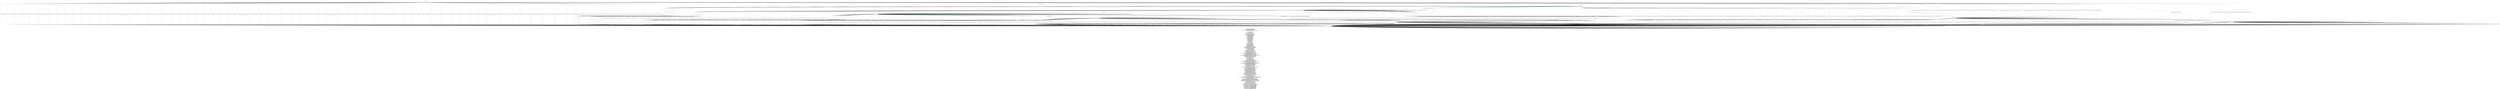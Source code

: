 digraph g {

    labelloc = "b"
    label = "Server/Client: Dropbear 2025.87
    Protocol Stage: TRANSPORT
KEX Algorithm: sntrup761x25519-sha512@openssh.com
Strict KEX enabled: true

 Messages used during testing: 
MSG_DEBUG
MSG_KEX_DH_GEX_GROUP
MSG_KEX_DH_GEX_INIT
MSG_KEX_DH_GEX_OLD_REQUEST
MSG_KEX_DH_GEX_REPLY
MSG_KEX_DH_GEX_REQUEST
MSG_KEXDH_INIT
MSG_KEXDH_REPLY
MSG_DISCONNECT
MSG_KEX_ECDH_INIT
MSG_KEX_ECDH_REPLY
MSG_EXT_INFO
MSG_KEX_HBR_INIT
MSG_KEX_HBR_REPLY
MSG_IGNORE
MSG_KEXINIT
MSG_NEWCOMPRESS
MSG_NEWKEYS
MSG_PING_OPENSSH
MSG_PONG_OPENSSH
MSG_KEX_RSA_DONE
MSG_KEX_RSA_PUBKEY
MSG_KEX_RSA_SECRET
MSG_SERVICE_ACCEPT
MSG_SERVICE_REQUEST_USERAUTH
MSG_SERVICE_REQUEST_CONNECTION
MSG_UNIMPLEMENTED
MSG_VERSION_EXCHANGE
MSG_USERAUTH_BANNER
MSG_USERAUTH_FAILURE
MSG_USERAUTH_INFO_REQUEST
MSG_USERAUTH_INFO_RESPONSE
MSG_USERAUTH_PASSWD_CHANGEREQ
MSG_USERAUTH_PK_OK
MSG_USERAUTH_REQUEST_HOSTBASED
MSG_USERAUTH_REQUEST_KEYBOARD_INTERACTIVE
MSG_USERAUTH_REQUEST_NONE
MSG_USERAUTH_REQUEST_PASSWORD
MSG_USERAUTH_REQUEST_PUBLICKEY_HOSTBOUND_OPENSSH
MSG_USERAUTH_REQUEST_PUBLICKEY
MSG_USERAUTH_REQUEST_UNKNOWN
MSG_USERAUTH_SUCCESS
MSG_CHANNEL_CLOSE
MSG_CHANNEL_DATA
MSG_CHANNEL_EOF
MSG_CHANNEL_EXTENDED_DATA
MSG_CHANNEL_FAILURE
MSG_CHANNEL_OPEN_CONFIRMATION
MSG_CHANNEL_OPEN_DIRECT_STREAMLOCAL_OPENSSH
MSG_CHANNEL_OPEN_DIRECT_TCPIP
MSG_CHANNEL_OPEN_FAILURE
MSG_CHANNEL_OPEN_FORWARDED_STREAMLOCAL_OPENSSH
MSG_CHANNEL_OPEN_FORWARDED_TCPIP
MSG_CHANNEL_OPEN_SESSION
MSG_CHANNEL_OPEN_TUN_OPENSSH
MSG_CHANNEL_OPEN_UNKNOWN
MSG_CHANNEL_OPEN_X11
MSG_CHANNEL_REQUEST_AUTH_AGENT_OPENSSH
MSG_CHANNEL_REQUEST_BREAK
MSG_CHANNEL_REQUEST_ENV
MSG_CHANNEL_REQUEST_EOW_OPENSSH
MSG_CHANNEL_REQUEST_EXEC
MSG_CHANNEL_REQUEST_EXIT_SIGNAL
MSG_CHANNEL_REQUEST_EXIT_STATUS
MSG_CHANNEL_REQUEST_PTY_REQ
MSG_CHANNEL_REQUEST_SHELL
MSG_CHANNEL_REQUEST_SIGNAL
MSG_CHANNEL_REQUEST_SUBSYSTEM
MSG_CHANNEL_REQUEST_UNKNOWN
MSG_CHANNEL_REQUEST_WINDOW_CHANGE
MSG_CHANNEL_REQUEST_X11_REQ
MSG_CHANNEL_REQUEST_XON_XOFF
MSG_CHANNEL_SUCCESS
MSG_CHANNEL_WINDOW_ADJUST
MSG_GLOBAL_REQUEST_CANCEL_STREAMLOCAL_FORWARD_OPENSSH
MSG_GLOBAL_REQUEST_CANCEL_TCPIP_FORWARD
MSG_REQUEST_FAILURE
MSG_GLOBAL_REQUEST_HOSTKEYS_OPENSSH
MSG_GLOBAL_REQUEST_HOSTKEYS_PROVE_OPENSSH
MSG_GLOBAL_REQUEST_NO_MORE_SESSIONS_OPENSSH
MSG_GLOBAL_REQUEST_STREAMLOCAL_FORWARD_OPENSSH
MSG_REQUEST_SUCCESS
MSG_GLOBAL_REQUEST_TCPIP_FORWARD
MSG_GLOBAL_REQUEST_UNKNOWN
MSG_UNKNOWN_ID_RESERVED_0
MSG_UNKNOWN_ID_TRANSPORT_GENERIC
MSG_UNKNOWN_ID_ALGORITHM_NEGOTIATION
MSG_UNKNOWN_ID_KEY_EXCHANGE_SPECIFIC
MSG_UNKNOWN_ID_USERAUTH_GENERIC
MSG_UNKNOWN_ID_USERAUTH_SPECIFIC
MSG_UNKNOWN_ID_CONNECTION_GENERIC
MSG_UNKNOWN_ID_CHANNEL_RELATED
MSG_UNKNOWN_ID_RESERVED_CLIENT
MSG_UNKNOWN_ID_RESERVED_PRIVATE
"
    fontsize = 30
    edge[decorate="true"]

	s0 [shape="circle" width="2.3" label="Protocol Version Exchanged
(s0

SocketState: [UP]" fixedsize="true" height="2.3"];
	s1 [shape="circle" width="2.3" label="KEX: Algorithms Negotiated
(s1

SocketState: [UP]" fixedsize="true" height="2.3"];
	s2 [shape="circle" width="2.3" label="Unknown State (s2)

SocketState: [UP]" fixedsize="true" height="2.3"];
	s3 [shape="circle" width="2.3" label="KEX: Keys Derived
(s3

SocketState: [UP]" fixedsize="true" height="2.3"];
	s4 [shape="circle" width="2.3" label="Protocol Completed
(s4

SocketState: [UP]" fixedsize="true" height="2.3"];
	s5 [shape="circle" width="2.3" label="Unknown State (s5)

SocketState: [UP]" fixedsize="true" height="2.3"];
	s6 [shape="circle" color="RED" width="2.3" label="TCP Closed
(s6

SocketState: [CLOSED, UP]" fixedsize="true" height="2.3"];
	s7 [shape="circle" width="2.3" label="Unknown State (s7)

SocketState: [UP]" fixedsize="true" height="2.3"];
	s8 [shape="circle" width="2.3" label="Unknown State (s8)

SocketState: [UP]" fixedsize="true" height="2.3"];
	s0 -> s2 [label="MSG_DEBUG / KeyExchangeInitMessage"];
	s0 -> s2 [label="MSG_KEX_DH_GEX_GROUP / KeyExchangeInitMessage,UnimplementedMessage"];
	s0 -> s2 [label="MSG_KEX_DH_GEX_INIT / KeyExchangeInitMessage,UnimplementedMessage"];
	s0 -> s2 [label="MSG_KEX_DH_GEX_OLD_REQUEST / KeyExchangeInitMessage,UnimplementedMessage"];
	s0 -> s8 [label="MSG_KEX_DH_GEX_REPLY / KeyExchangeInitMessage,UnimplementedMessage"];
	s0 -> s2 [label="MSG_KEX_DH_GEX_REQUEST / KeyExchangeInitMessage,UnimplementedMessage"];
	s0 -> s2 [label="MSG_KEXDH_INIT / KeyExchangeInitMessage,UnimplementedMessage"];
	s0 -> s8 [label="MSG_KEXDH_REPLY / KeyExchangeInitMessage,UnimplementedMessage"];
	s0 -> s6 [label="MSG_DISCONNECT / KeyExchangeInitMessage"];
	s0 -> s2 [label="MSG_KEX_ECDH_INIT / KeyExchangeInitMessage,UnimplementedMessage"];
	s0 -> s8 [label="MSG_KEX_ECDH_REPLY / KeyExchangeInitMessage,UnimplementedMessage"];
	s0 -> s2 [label="MSG_EXT_INFO / KeyExchangeInitMessage,UnimplementedMessage"];
	s0 -> s2 [label="MSG_KEX_HBR_INIT / KeyExchangeInitMessage,UnimplementedMessage"];
	s0 -> s8 [label="MSG_KEX_HBR_REPLY / KeyExchangeInitMessage,UnimplementedMessage"];
	s0 -> s2 [label="MSG_IGNORE / KeyExchangeInitMessage"];
	s0 -> s1 [color="GREEN" style="bold" label="MSG_KEXINIT / KeyExchangeInitMessage"];
	s0 -> s2 [label="MSG_NEWCOMPRESS / KeyExchangeInitMessage,UnimplementedMessage"];
	s0 -> s2 [label="MSG_NEWKEYS / KeyExchangeInitMessage,UnimplementedMessage"];
	s0 -> s6 [label="MSG_PING_OPENSSH / KeyExchangeInitMessage"];
	s0 -> s6 [label="MSG_PONG_OPENSSH / KeyExchangeInitMessage"];
	s0 -> s8 [label="MSG_KEX_RSA_DONE / KeyExchangeInitMessage,UnimplementedMessage"];
	s0 -> s2 [label="MSG_KEX_RSA_PUBKEY / KeyExchangeInitMessage,UnimplementedMessage"];
	s0 -> s2 [label="MSG_KEX_RSA_SECRET / KeyExchangeInitMessage,UnimplementedMessage"];
	s0 -> s6 [label="MSG_SERVICE_ACCEPT / KeyExchangeInitMessage"];
	s0 -> s6 [label="MSG_SERVICE_REQUEST_USERAUTH / KeyExchangeInitMessage"];
	s0 -> s6 [label="MSG_SERVICE_REQUEST_CONNECTION / KeyExchangeInitMessage"];
	s0 -> s2 [label="MSG_UNIMPLEMENTED / KeyExchangeInitMessage"];
	s0 -> s6 [label="MSG_VERSION_EXCHANGE / KeyExchangeInitMessage"];
	s0 -> s6 [label="MSG_USERAUTH_BANNER / KeyExchangeInitMessage"];
	s0 -> s6 [label="MSG_USERAUTH_FAILURE / KeyExchangeInitMessage"];
	s0 -> s6 [label="MSG_USERAUTH_INFO_REQUEST / KeyExchangeInitMessage"];
	s0 -> s6 [label="MSG_USERAUTH_INFO_RESPONSE / KeyExchangeInitMessage"];
	s0 -> s6 [label="MSG_USERAUTH_PASSWD_CHANGEREQ / KeyExchangeInitMessage"];
	s0 -> s6 [label="MSG_USERAUTH_PK_OK / KeyExchangeInitMessage"];
	s0 -> s6 [label="MSG_USERAUTH_REQUEST_HOSTBASED / KeyExchangeInitMessage"];
	s0 -> s6 [label="MSG_USERAUTH_REQUEST_KEYBOARD_INTERACTIVE / KeyExchangeInitMessage"];
	s0 -> s6 [label="MSG_USERAUTH_REQUEST_NONE / KeyExchangeInitMessage"];
	s0 -> s6 [label="MSG_USERAUTH_REQUEST_PASSWORD / KeyExchangeInitMessage"];
	s0 -> s6 [label="MSG_USERAUTH_REQUEST_PUBLICKEY_HOSTBOUND_OPENSSH / KeyExchangeInitMessage"];
	s0 -> s6 [label="MSG_USERAUTH_REQUEST_PUBLICKEY / KeyExchangeInitMessage"];
	s0 -> s6 [label="MSG_USERAUTH_REQUEST_UNKNOWN / KeyExchangeInitMessage"];
	s0 -> s6 [label="MSG_USERAUTH_SUCCESS / KeyExchangeInitMessage"];
	s0 -> s6 [label="MSG_CHANNEL_CLOSE / KeyExchangeInitMessage"];
	s0 -> s6 [label="MSG_CHANNEL_DATA / KeyExchangeInitMessage"];
	s0 -> s6 [label="MSG_CHANNEL_EOF / KeyExchangeInitMessage"];
	s0 -> s6 [label="MSG_CHANNEL_EXTENDED_DATA / KeyExchangeInitMessage"];
	s0 -> s6 [label="MSG_CHANNEL_FAILURE / KeyExchangeInitMessage"];
	s0 -> s6 [label="MSG_CHANNEL_OPEN_CONFIRMATION / KeyExchangeInitMessage"];
	s0 -> s6 [label="MSG_CHANNEL_OPEN_DIRECT_STREAMLOCAL_OPENSSH / KeyExchangeInitMessage"];
	s0 -> s6 [label="MSG_CHANNEL_OPEN_DIRECT_TCPIP / KeyExchangeInitMessage"];
	s0 -> s6 [label="MSG_CHANNEL_OPEN_FAILURE / KeyExchangeInitMessage"];
	s0 -> s6 [label="MSG_CHANNEL_OPEN_FORWARDED_STREAMLOCAL_OPENSSH / KeyExchangeInitMessage"];
	s0 -> s6 [label="MSG_CHANNEL_OPEN_FORWARDED_TCPIP / KeyExchangeInitMessage"];
	s0 -> s6 [label="MSG_CHANNEL_OPEN_SESSION / KeyExchangeInitMessage"];
	s0 -> s6 [label="MSG_CHANNEL_OPEN_TUN_OPENSSH / KeyExchangeInitMessage"];
	s0 -> s6 [label="MSG_CHANNEL_OPEN_UNKNOWN / KeyExchangeInitMessage"];
	s0 -> s6 [label="MSG_CHANNEL_OPEN_X11 / KeyExchangeInitMessage"];
	s0 -> s6 [label="MSG_CHANNEL_REQUEST_AUTH_AGENT_OPENSSH / KeyExchangeInitMessage"];
	s0 -> s6 [label="MSG_CHANNEL_REQUEST_BREAK / KeyExchangeInitMessage"];
	s0 -> s6 [label="MSG_CHANNEL_REQUEST_ENV / KeyExchangeInitMessage"];
	s0 -> s6 [label="MSG_CHANNEL_REQUEST_EOW_OPENSSH / KeyExchangeInitMessage"];
	s0 -> s6 [label="MSG_CHANNEL_REQUEST_EXEC / KeyExchangeInitMessage"];
	s0 -> s6 [label="MSG_CHANNEL_REQUEST_EXIT_SIGNAL / KeyExchangeInitMessage"];
	s0 -> s6 [label="MSG_CHANNEL_REQUEST_EXIT_STATUS / KeyExchangeInitMessage"];
	s0 -> s6 [label="MSG_CHANNEL_REQUEST_PTY_REQ / KeyExchangeInitMessage"];
	s0 -> s6 [label="MSG_CHANNEL_REQUEST_SHELL / KeyExchangeInitMessage"];
	s0 -> s6 [label="MSG_CHANNEL_REQUEST_SIGNAL / KeyExchangeInitMessage"];
	s0 -> s6 [label="MSG_CHANNEL_REQUEST_SUBSYSTEM / KeyExchangeInitMessage"];
	s0 -> s6 [label="MSG_CHANNEL_REQUEST_UNKNOWN / KeyExchangeInitMessage"];
	s0 -> s6 [label="MSG_CHANNEL_REQUEST_WINDOW_CHANGE / KeyExchangeInitMessage"];
	s0 -> s6 [label="MSG_CHANNEL_REQUEST_X11_REQ / KeyExchangeInitMessage"];
	s0 -> s6 [label="MSG_CHANNEL_REQUEST_XON_XOFF / KeyExchangeInitMessage"];
	s0 -> s6 [label="MSG_CHANNEL_SUCCESS / KeyExchangeInitMessage"];
	s0 -> s6 [label="MSG_CHANNEL_WINDOW_ADJUST / KeyExchangeInitMessage"];
	s0 -> s6 [label="MSG_GLOBAL_REQUEST_CANCEL_STREAMLOCAL_FORWARD_OPENSSH / KeyExchangeInitMessage"];
	s0 -> s6 [label="MSG_GLOBAL_REQUEST_CANCEL_TCPIP_FORWARD / KeyExchangeInitMessage"];
	s0 -> s6 [label="MSG_REQUEST_FAILURE / KeyExchangeInitMessage"];
	s0 -> s6 [label="MSG_GLOBAL_REQUEST_HOSTKEYS_OPENSSH / KeyExchangeInitMessage"];
	s0 -> s6 [label="MSG_GLOBAL_REQUEST_HOSTKEYS_PROVE_OPENSSH / KeyExchangeInitMessage"];
	s0 -> s6 [label="MSG_GLOBAL_REQUEST_NO_MORE_SESSIONS_OPENSSH / KeyExchangeInitMessage"];
	s0 -> s6 [label="MSG_GLOBAL_REQUEST_STREAMLOCAL_FORWARD_OPENSSH / KeyExchangeInitMessage"];
	s0 -> s6 [label="MSG_REQUEST_SUCCESS / KeyExchangeInitMessage"];
	s0 -> s6 [label="MSG_GLOBAL_REQUEST_TCPIP_FORWARD / KeyExchangeInitMessage"];
	s0 -> s6 [label="MSG_GLOBAL_REQUEST_UNKNOWN / KeyExchangeInitMessage"];
	s0 -> s6 [label="MSG_UNKNOWN_ID_RESERVED_0 / KeyExchangeInitMessage"];
	s0 -> s2 [label="MSG_UNKNOWN_ID_TRANSPORT_GENERIC / KeyExchangeInitMessage,UnimplementedMessage"];
	s0 -> s2 [label="MSG_UNKNOWN_ID_ALGORITHM_NEGOTIATION / KeyExchangeInitMessage,UnimplementedMessage"];
	s0 -> s2 [label="MSG_UNKNOWN_ID_KEY_EXCHANGE_SPECIFIC / KeyExchangeInitMessage,UnimplementedMessage"];
	s0 -> s6 [label="MSG_UNKNOWN_ID_USERAUTH_GENERIC / KeyExchangeInitMessage"];
	s0 -> s6 [label="MSG_UNKNOWN_ID_USERAUTH_SPECIFIC / KeyExchangeInitMessage"];
	s0 -> s6 [label="MSG_UNKNOWN_ID_CONNECTION_GENERIC / KeyExchangeInitMessage"];
	s0 -> s6 [label="MSG_UNKNOWN_ID_CHANNEL_RELATED / KeyExchangeInitMessage"];
	s0 -> s6 [label="MSG_UNKNOWN_ID_RESERVED_CLIENT / KeyExchangeInitMessage"];
	s0 -> s6 [label="MSG_UNKNOWN_ID_RESERVED_PRIVATE / KeyExchangeInitMessage"];
	s1 -> s6 [label="MSG_DEBUG / [No output]"];
	s1 -> s6 [label="MSG_KEX_DH_GEX_GROUP / [No output]"];
	s1 -> s6 [label="MSG_KEX_DH_GEX_INIT / [No output]"];
	s1 -> s6 [label="MSG_KEX_DH_GEX_OLD_REQUEST / [No output]"];
	s1 -> s6 [label="MSG_KEX_DH_GEX_REPLY / [No output]"];
	s1 -> s6 [label="MSG_KEX_DH_GEX_REQUEST / [No output]"];
	s1 -> s6 [label="MSG_KEXDH_INIT / [No output]"];
	s1 -> s6 [label="MSG_KEXDH_REPLY / [No output]"];
	s1 -> s6 [label="MSG_DISCONNECT / [No output]"];
	s1 -> s6 [label="MSG_KEX_ECDH_INIT / [No output]"];
	s1 -> s6 [label="MSG_KEX_ECDH_REPLY / [No output]"];
	s1 -> s6 [label="MSG_EXT_INFO / [No output]"];
	s1 -> s3 [color="GREEN" style="bold" label="MSG_KEX_HBR_INIT / HybridKeyExchangeReplyMessage,NewKeysMessage"];
	s1 -> s6 [label="MSG_KEX_HBR_REPLY / [No output]"];
	s1 -> s6 [label="MSG_IGNORE / [No output]"];
	s1 -> s6 [label="MSG_KEXINIT / [No output]"];
	s1 -> s6 [label="MSG_NEWCOMPRESS / [No output]"];
	s1 -> s6 [label="MSG_NEWKEYS / [No output]"];
	s1 -> s6 [label="MSG_PING_OPENSSH / [No output]"];
	s1 -> s6 [label="MSG_PONG_OPENSSH / [No output]"];
	s1 -> s6 [label="MSG_KEX_RSA_DONE / [No output]"];
	s1 -> s6 [label="MSG_KEX_RSA_PUBKEY / [No output]"];
	s1 -> s6 [label="MSG_KEX_RSA_SECRET / [No output]"];
	s1 -> s6 [label="MSG_SERVICE_ACCEPT / [No output]"];
	s1 -> s6 [label="MSG_SERVICE_REQUEST_USERAUTH / [No output]"];
	s1 -> s6 [label="MSG_SERVICE_REQUEST_CONNECTION / [No output]"];
	s1 -> s6 [label="MSG_UNIMPLEMENTED / [No output]"];
	s1 -> s6 [label="MSG_VERSION_EXCHANGE / [No output]"];
	s1 -> s6 [label="MSG_USERAUTH_BANNER / [No output]"];
	s1 -> s6 [label="MSG_USERAUTH_FAILURE / [No output]"];
	s1 -> s6 [label="MSG_USERAUTH_INFO_REQUEST / [No output]"];
	s1 -> s6 [label="MSG_USERAUTH_INFO_RESPONSE / [No output]"];
	s1 -> s6 [label="MSG_USERAUTH_PASSWD_CHANGEREQ / [No output]"];
	s1 -> s6 [label="MSG_USERAUTH_PK_OK / [No output]"];
	s1 -> s6 [label="MSG_USERAUTH_REQUEST_HOSTBASED / [No output]"];
	s1 -> s6 [label="MSG_USERAUTH_REQUEST_KEYBOARD_INTERACTIVE / [No output]"];
	s1 -> s6 [label="MSG_USERAUTH_REQUEST_NONE / [No output]"];
	s1 -> s6 [label="MSG_USERAUTH_REQUEST_PASSWORD / [No output]"];
	s1 -> s6 [label="MSG_USERAUTH_REQUEST_PUBLICKEY_HOSTBOUND_OPENSSH / [No output]"];
	s1 -> s6 [label="MSG_USERAUTH_REQUEST_PUBLICKEY / [No output]"];
	s1 -> s6 [label="MSG_USERAUTH_REQUEST_UNKNOWN / [No output]"];
	s1 -> s6 [label="MSG_USERAUTH_SUCCESS / [No output]"];
	s1 -> s6 [label="MSG_CHANNEL_CLOSE / [No output]"];
	s1 -> s6 [label="MSG_CHANNEL_DATA / [No output]"];
	s1 -> s6 [label="MSG_CHANNEL_EOF / [No output]"];
	s1 -> s6 [label="MSG_CHANNEL_EXTENDED_DATA / [No output]"];
	s1 -> s6 [label="MSG_CHANNEL_FAILURE / [No output]"];
	s1 -> s6 [label="MSG_CHANNEL_OPEN_CONFIRMATION / [No output]"];
	s1 -> s6 [label="MSG_CHANNEL_OPEN_DIRECT_STREAMLOCAL_OPENSSH / [No output]"];
	s1 -> s6 [label="MSG_CHANNEL_OPEN_DIRECT_TCPIP / [No output]"];
	s1 -> s6 [label="MSG_CHANNEL_OPEN_FAILURE / [No output]"];
	s1 -> s6 [label="MSG_CHANNEL_OPEN_FORWARDED_STREAMLOCAL_OPENSSH / [No output]"];
	s1 -> s6 [label="MSG_CHANNEL_OPEN_FORWARDED_TCPIP / [No output]"];
	s1 -> s6 [label="MSG_CHANNEL_OPEN_SESSION / [No output]"];
	s1 -> s6 [label="MSG_CHANNEL_OPEN_TUN_OPENSSH / [No output]"];
	s1 -> s6 [label="MSG_CHANNEL_OPEN_UNKNOWN / [No output]"];
	s1 -> s6 [label="MSG_CHANNEL_OPEN_X11 / [No output]"];
	s1 -> s6 [label="MSG_CHANNEL_REQUEST_AUTH_AGENT_OPENSSH / [No output]"];
	s1 -> s6 [label="MSG_CHANNEL_REQUEST_BREAK / [No output]"];
	s1 -> s6 [label="MSG_CHANNEL_REQUEST_ENV / [No output]"];
	s1 -> s6 [label="MSG_CHANNEL_REQUEST_EOW_OPENSSH / [No output]"];
	s1 -> s6 [label="MSG_CHANNEL_REQUEST_EXEC / [No output]"];
	s1 -> s6 [label="MSG_CHANNEL_REQUEST_EXIT_SIGNAL / [No output]"];
	s1 -> s6 [label="MSG_CHANNEL_REQUEST_EXIT_STATUS / [No output]"];
	s1 -> s6 [label="MSG_CHANNEL_REQUEST_PTY_REQ / [No output]"];
	s1 -> s6 [label="MSG_CHANNEL_REQUEST_SHELL / [No output]"];
	s1 -> s6 [label="MSG_CHANNEL_REQUEST_SIGNAL / [No output]"];
	s1 -> s6 [label="MSG_CHANNEL_REQUEST_SUBSYSTEM / [No output]"];
	s1 -> s6 [label="MSG_CHANNEL_REQUEST_UNKNOWN / [No output]"];
	s1 -> s6 [label="MSG_CHANNEL_REQUEST_WINDOW_CHANGE / [No output]"];
	s1 -> s6 [label="MSG_CHANNEL_REQUEST_X11_REQ / [No output]"];
	s1 -> s6 [label="MSG_CHANNEL_REQUEST_XON_XOFF / [No output]"];
	s1 -> s6 [label="MSG_CHANNEL_SUCCESS / [No output]"];
	s1 -> s6 [label="MSG_CHANNEL_WINDOW_ADJUST / [No output]"];
	s1 -> s6 [label="MSG_GLOBAL_REQUEST_CANCEL_STREAMLOCAL_FORWARD_OPENSSH / [No output]"];
	s1 -> s6 [label="MSG_GLOBAL_REQUEST_CANCEL_TCPIP_FORWARD / [No output]"];
	s1 -> s6 [label="MSG_REQUEST_FAILURE / [No output]"];
	s1 -> s6 [label="MSG_GLOBAL_REQUEST_HOSTKEYS_OPENSSH / [No output]"];
	s1 -> s6 [label="MSG_GLOBAL_REQUEST_HOSTKEYS_PROVE_OPENSSH / [No output]"];
	s1 -> s6 [label="MSG_GLOBAL_REQUEST_NO_MORE_SESSIONS_OPENSSH / [No output]"];
	s1 -> s6 [label="MSG_GLOBAL_REQUEST_STREAMLOCAL_FORWARD_OPENSSH / [No output]"];
	s1 -> s6 [label="MSG_REQUEST_SUCCESS / [No output]"];
	s1 -> s6 [label="MSG_GLOBAL_REQUEST_TCPIP_FORWARD / [No output]"];
	s1 -> s6 [label="MSG_GLOBAL_REQUEST_UNKNOWN / [No output]"];
	s1 -> s6 [label="MSG_UNKNOWN_ID_RESERVED_0 / [No output]"];
	s1 -> s6 [label="MSG_UNKNOWN_ID_TRANSPORT_GENERIC / [No output]"];
	s1 -> s6 [label="MSG_UNKNOWN_ID_ALGORITHM_NEGOTIATION / [No output]"];
	s1 -> s6 [label="MSG_UNKNOWN_ID_KEY_EXCHANGE_SPECIFIC / [No output]"];
	s1 -> s6 [label="MSG_UNKNOWN_ID_USERAUTH_GENERIC / [No output]"];
	s1 -> s6 [label="MSG_UNKNOWN_ID_USERAUTH_SPECIFIC / [No output]"];
	s1 -> s6 [label="MSG_UNKNOWN_ID_CONNECTION_GENERIC / [No output]"];
	s1 -> s6 [label="MSG_UNKNOWN_ID_CHANNEL_RELATED / [No output]"];
	s1 -> s6 [label="MSG_UNKNOWN_ID_RESERVED_CLIENT / [No output]"];
	s1 -> s6 [label="MSG_UNKNOWN_ID_RESERVED_PRIVATE / [No output]"];
	s2 -> s2 [label="MSG_DEBUG / [No output]"];
	s2 -> s2 [label="MSG_KEX_DH_GEX_GROUP / UnimplementedMessage"];
	s2 -> s2 [label="MSG_KEX_DH_GEX_INIT / UnimplementedMessage"];
	s2 -> s2 [label="MSG_KEX_DH_GEX_OLD_REQUEST / UnimplementedMessage"];
	s2 -> s8 [label="MSG_KEX_DH_GEX_REPLY / UnimplementedMessage"];
	s2 -> s2 [label="MSG_KEX_DH_GEX_REQUEST / UnimplementedMessage"];
	s2 -> s2 [label="MSG_KEXDH_INIT / UnimplementedMessage"];
	s2 -> s8 [label="MSG_KEXDH_REPLY / UnimplementedMessage"];
	s2 -> s6 [label="MSG_DISCONNECT / [No output]"];
	s2 -> s2 [label="MSG_KEX_ECDH_INIT / UnimplementedMessage"];
	s2 -> s8 [label="MSG_KEX_ECDH_REPLY / UnimplementedMessage"];
	s2 -> s2 [label="MSG_EXT_INFO / UnimplementedMessage"];
	s2 -> s2 [label="MSG_KEX_HBR_INIT / UnimplementedMessage"];
	s2 -> s8 [label="MSG_KEX_HBR_REPLY / UnimplementedMessage"];
	s2 -> s2 [label="MSG_IGNORE / [No output]"];
	s2 -> s6 [label="MSG_KEXINIT / [No output]"];
	s2 -> s2 [label="MSG_NEWCOMPRESS / UnimplementedMessage"];
	s2 -> s2 [label="MSG_NEWKEYS / UnimplementedMessage"];
	s2 -> s6 [label="MSG_PING_OPENSSH / [No output]"];
	s2 -> s6 [label="MSG_PONG_OPENSSH / [No output]"];
	s2 -> s8 [label="MSG_KEX_RSA_DONE / UnimplementedMessage"];
	s2 -> s2 [label="MSG_KEX_RSA_PUBKEY / UnimplementedMessage"];
	s2 -> s2 [label="MSG_KEX_RSA_SECRET / UnimplementedMessage"];
	s2 -> s6 [label="MSG_SERVICE_ACCEPT / [No output]"];
	s2 -> s6 [label="MSG_SERVICE_REQUEST_USERAUTH / [No output]"];
	s2 -> s6 [label="MSG_SERVICE_REQUEST_CONNECTION / [No output]"];
	s2 -> s2 [label="MSG_UNIMPLEMENTED / [No output]"];
	s2 -> s6 [label="MSG_VERSION_EXCHANGE / [No output]"];
	s2 -> s6 [label="MSG_USERAUTH_BANNER / [No output]"];
	s2 -> s6 [label="MSG_USERAUTH_FAILURE / [No output]"];
	s2 -> s6 [label="MSG_USERAUTH_INFO_REQUEST / [No output]"];
	s2 -> s6 [label="MSG_USERAUTH_INFO_RESPONSE / [No output]"];
	s2 -> s6 [label="MSG_USERAUTH_PASSWD_CHANGEREQ / [No output]"];
	s2 -> s6 [label="MSG_USERAUTH_PK_OK / [No output]"];
	s2 -> s6 [label="MSG_USERAUTH_REQUEST_HOSTBASED / [No output]"];
	s2 -> s6 [label="MSG_USERAUTH_REQUEST_KEYBOARD_INTERACTIVE / [No output]"];
	s2 -> s6 [label="MSG_USERAUTH_REQUEST_NONE / [No output]"];
	s2 -> s6 [label="MSG_USERAUTH_REQUEST_PASSWORD / [No output]"];
	s2 -> s6 [label="MSG_USERAUTH_REQUEST_PUBLICKEY_HOSTBOUND_OPENSSH / [No output]"];
	s2 -> s6 [label="MSG_USERAUTH_REQUEST_PUBLICKEY / [No output]"];
	s2 -> s6 [label="MSG_USERAUTH_REQUEST_UNKNOWN / [No output]"];
	s2 -> s6 [label="MSG_USERAUTH_SUCCESS / [No output]"];
	s2 -> s6 [label="MSG_CHANNEL_CLOSE / [No output]"];
	s2 -> s6 [label="MSG_CHANNEL_DATA / [No output]"];
	s2 -> s6 [label="MSG_CHANNEL_EOF / [No output]"];
	s2 -> s6 [label="MSG_CHANNEL_EXTENDED_DATA / [No output]"];
	s2 -> s6 [label="MSG_CHANNEL_FAILURE / [No output]"];
	s2 -> s6 [label="MSG_CHANNEL_OPEN_CONFIRMATION / [No output]"];
	s2 -> s6 [label="MSG_CHANNEL_OPEN_DIRECT_STREAMLOCAL_OPENSSH / [No output]"];
	s2 -> s6 [label="MSG_CHANNEL_OPEN_DIRECT_TCPIP / [No output]"];
	s2 -> s6 [label="MSG_CHANNEL_OPEN_FAILURE / [No output]"];
	s2 -> s6 [label="MSG_CHANNEL_OPEN_FORWARDED_STREAMLOCAL_OPENSSH / [No output]"];
	s2 -> s6 [label="MSG_CHANNEL_OPEN_FORWARDED_TCPIP / [No output]"];
	s2 -> s6 [label="MSG_CHANNEL_OPEN_SESSION / [No output]"];
	s2 -> s6 [label="MSG_CHANNEL_OPEN_TUN_OPENSSH / [No output]"];
	s2 -> s6 [label="MSG_CHANNEL_OPEN_UNKNOWN / [No output]"];
	s2 -> s6 [label="MSG_CHANNEL_OPEN_X11 / [No output]"];
	s2 -> s6 [label="MSG_CHANNEL_REQUEST_AUTH_AGENT_OPENSSH / [No output]"];
	s2 -> s6 [label="MSG_CHANNEL_REQUEST_BREAK / [No output]"];
	s2 -> s6 [label="MSG_CHANNEL_REQUEST_ENV / [No output]"];
	s2 -> s6 [label="MSG_CHANNEL_REQUEST_EOW_OPENSSH / [No output]"];
	s2 -> s6 [label="MSG_CHANNEL_REQUEST_EXEC / [No output]"];
	s2 -> s6 [label="MSG_CHANNEL_REQUEST_EXIT_SIGNAL / [No output]"];
	s2 -> s6 [label="MSG_CHANNEL_REQUEST_EXIT_STATUS / [No output]"];
	s2 -> s6 [label="MSG_CHANNEL_REQUEST_PTY_REQ / [No output]"];
	s2 -> s6 [label="MSG_CHANNEL_REQUEST_SHELL / [No output]"];
	s2 -> s6 [label="MSG_CHANNEL_REQUEST_SIGNAL / [No output]"];
	s2 -> s6 [label="MSG_CHANNEL_REQUEST_SUBSYSTEM / [No output]"];
	s2 -> s6 [label="MSG_CHANNEL_REQUEST_UNKNOWN / [No output]"];
	s2 -> s6 [label="MSG_CHANNEL_REQUEST_WINDOW_CHANGE / [No output]"];
	s2 -> s6 [label="MSG_CHANNEL_REQUEST_X11_REQ / [No output]"];
	s2 -> s6 [label="MSG_CHANNEL_REQUEST_XON_XOFF / [No output]"];
	s2 -> s6 [label="MSG_CHANNEL_SUCCESS / [No output]"];
	s2 -> s6 [label="MSG_CHANNEL_WINDOW_ADJUST / [No output]"];
	s2 -> s6 [label="MSG_GLOBAL_REQUEST_CANCEL_STREAMLOCAL_FORWARD_OPENSSH / [No output]"];
	s2 -> s6 [label="MSG_GLOBAL_REQUEST_CANCEL_TCPIP_FORWARD / [No output]"];
	s2 -> s6 [label="MSG_REQUEST_FAILURE / [No output]"];
	s2 -> s6 [label="MSG_GLOBAL_REQUEST_HOSTKEYS_OPENSSH / [No output]"];
	s2 -> s6 [label="MSG_GLOBAL_REQUEST_HOSTKEYS_PROVE_OPENSSH / [No output]"];
	s2 -> s6 [label="MSG_GLOBAL_REQUEST_NO_MORE_SESSIONS_OPENSSH / [No output]"];
	s2 -> s6 [label="MSG_GLOBAL_REQUEST_STREAMLOCAL_FORWARD_OPENSSH / [No output]"];
	s2 -> s6 [label="MSG_REQUEST_SUCCESS / [No output]"];
	s2 -> s6 [label="MSG_GLOBAL_REQUEST_TCPIP_FORWARD / [No output]"];
	s2 -> s6 [label="MSG_GLOBAL_REQUEST_UNKNOWN / [No output]"];
	s2 -> s6 [label="MSG_UNKNOWN_ID_RESERVED_0 / [No output]"];
	s2 -> s2 [label="MSG_UNKNOWN_ID_TRANSPORT_GENERIC / UnimplementedMessage"];
	s2 -> s2 [label="MSG_UNKNOWN_ID_ALGORITHM_NEGOTIATION / UnimplementedMessage"];
	s2 -> s2 [label="MSG_UNKNOWN_ID_KEY_EXCHANGE_SPECIFIC / UnimplementedMessage"];
	s2 -> s6 [label="MSG_UNKNOWN_ID_USERAUTH_GENERIC / [No output]"];
	s2 -> s6 [label="MSG_UNKNOWN_ID_USERAUTH_SPECIFIC / [No output]"];
	s2 -> s6 [label="MSG_UNKNOWN_ID_CONNECTION_GENERIC / [No output]"];
	s2 -> s6 [label="MSG_UNKNOWN_ID_CHANNEL_RELATED / [No output]"];
	s2 -> s6 [label="MSG_UNKNOWN_ID_RESERVED_CLIENT / [No output]"];
	s2 -> s6 [label="MSG_UNKNOWN_ID_RESERVED_PRIVATE / [No output]"];
	s3 -> s3 [label="MSG_DEBUG / [No output]"];
	s3 -> s3 [label="MSG_KEX_DH_GEX_GROUP / UnimplementedMessage"];
	s3 -> s3 [label="MSG_KEX_DH_GEX_INIT / UnimplementedMessage"];
	s3 -> s3 [label="MSG_KEX_DH_GEX_OLD_REQUEST / UnimplementedMessage"];
	s3 -> s5 [label="MSG_KEX_DH_GEX_REPLY / UnimplementedMessage"];
	s3 -> s3 [label="MSG_KEX_DH_GEX_REQUEST / UnimplementedMessage"];
	s3 -> s3 [label="MSG_KEXDH_INIT / UnimplementedMessage"];
	s3 -> s5 [label="MSG_KEXDH_REPLY / UnimplementedMessage"];
	s3 -> s6 [label="MSG_DISCONNECT / [No output]"];
	s3 -> s3 [label="MSG_KEX_ECDH_INIT / UnimplementedMessage"];
	s3 -> s5 [label="MSG_KEX_ECDH_REPLY / UnimplementedMessage"];
	s3 -> s3 [label="MSG_EXT_INFO / UnimplementedMessage"];
	s3 -> s3 [label="MSG_KEX_HBR_INIT / UnimplementedMessage"];
	s3 -> s5 [label="MSG_KEX_HBR_REPLY / UnimplementedMessage"];
	s3 -> s3 [label="MSG_IGNORE / [No output]"];
	s3 -> s6 [label="MSG_KEXINIT / [No output]"];
	s3 -> s3 [label="MSG_NEWCOMPRESS / UnimplementedMessage"];
	s3 -> s4 [color="GREEN" style="bold" label="MSG_NEWKEYS / [No output]"];
	s3 -> s6 [label="MSG_PING_OPENSSH / [No output]"];
	s3 -> s6 [label="MSG_PONG_OPENSSH / [No output]"];
	s3 -> s3 [label="MSG_KEX_RSA_DONE / UnimplementedMessage"];
	s3 -> s3 [label="MSG_KEX_RSA_PUBKEY / UnimplementedMessage"];
	s3 -> s3 [label="MSG_KEX_RSA_SECRET / UnimplementedMessage"];
	s3 -> s6 [label="MSG_SERVICE_ACCEPT / [No output]"];
	s3 -> s6 [label="MSG_SERVICE_REQUEST_USERAUTH / [No output]"];
	s3 -> s6 [label="MSG_SERVICE_REQUEST_CONNECTION / [No output]"];
	s3 -> s3 [label="MSG_UNIMPLEMENTED / [No output]"];
	s3 -> s6 [label="MSG_VERSION_EXCHANGE / [No output]"];
	s3 -> s6 [label="MSG_USERAUTH_BANNER / [No output]"];
	s3 -> s6 [label="MSG_USERAUTH_FAILURE / [No output]"];
	s3 -> s6 [label="MSG_USERAUTH_INFO_REQUEST / [No output]"];
	s3 -> s6 [label="MSG_USERAUTH_INFO_RESPONSE / [No output]"];
	s3 -> s6 [label="MSG_USERAUTH_PASSWD_CHANGEREQ / [No output]"];
	s3 -> s6 [label="MSG_USERAUTH_PK_OK / [No output]"];
	s3 -> s6 [label="MSG_USERAUTH_REQUEST_HOSTBASED / [No output]"];
	s3 -> s6 [label="MSG_USERAUTH_REQUEST_KEYBOARD_INTERACTIVE / [No output]"];
	s3 -> s6 [label="MSG_USERAUTH_REQUEST_NONE / [No output]"];
	s3 -> s6 [label="MSG_USERAUTH_REQUEST_PASSWORD / [No output]"];
	s3 -> s6 [label="MSG_USERAUTH_REQUEST_PUBLICKEY_HOSTBOUND_OPENSSH / [No output]"];
	s3 -> s6 [label="MSG_USERAUTH_REQUEST_PUBLICKEY / [No output]"];
	s3 -> s6 [label="MSG_USERAUTH_REQUEST_UNKNOWN / [No output]"];
	s3 -> s6 [label="MSG_USERAUTH_SUCCESS / [No output]"];
	s3 -> s6 [label="MSG_CHANNEL_CLOSE / [No output]"];
	s3 -> s6 [label="MSG_CHANNEL_DATA / [No output]"];
	s3 -> s6 [label="MSG_CHANNEL_EOF / [No output]"];
	s3 -> s6 [label="MSG_CHANNEL_EXTENDED_DATA / [No output]"];
	s3 -> s6 [label="MSG_CHANNEL_FAILURE / [No output]"];
	s3 -> s6 [label="MSG_CHANNEL_OPEN_CONFIRMATION / [No output]"];
	s3 -> s6 [label="MSG_CHANNEL_OPEN_DIRECT_STREAMLOCAL_OPENSSH / [No output]"];
	s3 -> s6 [label="MSG_CHANNEL_OPEN_DIRECT_TCPIP / [No output]"];
	s3 -> s6 [label="MSG_CHANNEL_OPEN_FAILURE / [No output]"];
	s3 -> s6 [label="MSG_CHANNEL_OPEN_FORWARDED_STREAMLOCAL_OPENSSH / [No output]"];
	s3 -> s6 [label="MSG_CHANNEL_OPEN_FORWARDED_TCPIP / [No output]"];
	s3 -> s6 [label="MSG_CHANNEL_OPEN_SESSION / [No output]"];
	s3 -> s6 [label="MSG_CHANNEL_OPEN_TUN_OPENSSH / [No output]"];
	s3 -> s6 [label="MSG_CHANNEL_OPEN_UNKNOWN / [No output]"];
	s3 -> s6 [label="MSG_CHANNEL_OPEN_X11 / [No output]"];
	s3 -> s6 [label="MSG_CHANNEL_REQUEST_AUTH_AGENT_OPENSSH / [No output]"];
	s3 -> s6 [label="MSG_CHANNEL_REQUEST_BREAK / [No output]"];
	s3 -> s6 [label="MSG_CHANNEL_REQUEST_ENV / [No output]"];
	s3 -> s6 [label="MSG_CHANNEL_REQUEST_EOW_OPENSSH / [No output]"];
	s3 -> s6 [label="MSG_CHANNEL_REQUEST_EXEC / [No output]"];
	s3 -> s6 [label="MSG_CHANNEL_REQUEST_EXIT_SIGNAL / [No output]"];
	s3 -> s6 [label="MSG_CHANNEL_REQUEST_EXIT_STATUS / [No output]"];
	s3 -> s6 [label="MSG_CHANNEL_REQUEST_PTY_REQ / [No output]"];
	s3 -> s6 [label="MSG_CHANNEL_REQUEST_SHELL / [No output]"];
	s3 -> s6 [label="MSG_CHANNEL_REQUEST_SIGNAL / [No output]"];
	s3 -> s6 [label="MSG_CHANNEL_REQUEST_SUBSYSTEM / [No output]"];
	s3 -> s6 [label="MSG_CHANNEL_REQUEST_UNKNOWN / [No output]"];
	s3 -> s6 [label="MSG_CHANNEL_REQUEST_WINDOW_CHANGE / [No output]"];
	s3 -> s6 [label="MSG_CHANNEL_REQUEST_X11_REQ / [No output]"];
	s3 -> s6 [label="MSG_CHANNEL_REQUEST_XON_XOFF / [No output]"];
	s3 -> s6 [label="MSG_CHANNEL_SUCCESS / [No output]"];
	s3 -> s6 [label="MSG_CHANNEL_WINDOW_ADJUST / [No output]"];
	s3 -> s6 [label="MSG_GLOBAL_REQUEST_CANCEL_STREAMLOCAL_FORWARD_OPENSSH / [No output]"];
	s3 -> s6 [label="MSG_GLOBAL_REQUEST_CANCEL_TCPIP_FORWARD / [No output]"];
	s3 -> s6 [label="MSG_REQUEST_FAILURE / [No output]"];
	s3 -> s6 [label="MSG_GLOBAL_REQUEST_HOSTKEYS_OPENSSH / [No output]"];
	s3 -> s6 [label="MSG_GLOBAL_REQUEST_HOSTKEYS_PROVE_OPENSSH / [No output]"];
	s3 -> s6 [label="MSG_GLOBAL_REQUEST_NO_MORE_SESSIONS_OPENSSH / [No output]"];
	s3 -> s6 [label="MSG_GLOBAL_REQUEST_STREAMLOCAL_FORWARD_OPENSSH / [No output]"];
	s3 -> s6 [label="MSG_REQUEST_SUCCESS / [No output]"];
	s3 -> s6 [label="MSG_GLOBAL_REQUEST_TCPIP_FORWARD / [No output]"];
	s3 -> s6 [label="MSG_GLOBAL_REQUEST_UNKNOWN / [No output]"];
	s3 -> s6 [label="MSG_UNKNOWN_ID_RESERVED_0 / [No output]"];
	s3 -> s3 [label="MSG_UNKNOWN_ID_TRANSPORT_GENERIC / UnimplementedMessage"];
	s3 -> s3 [label="MSG_UNKNOWN_ID_ALGORITHM_NEGOTIATION / UnimplementedMessage"];
	s3 -> s3 [label="MSG_UNKNOWN_ID_KEY_EXCHANGE_SPECIFIC / UnimplementedMessage"];
	s3 -> s6 [label="MSG_UNKNOWN_ID_USERAUTH_GENERIC / [No output]"];
	s3 -> s6 [label="MSG_UNKNOWN_ID_USERAUTH_SPECIFIC / [No output]"];
	s3 -> s6 [label="MSG_UNKNOWN_ID_CONNECTION_GENERIC / [No output]"];
	s3 -> s6 [label="MSG_UNKNOWN_ID_CHANNEL_RELATED / [No output]"];
	s3 -> s6 [label="MSG_UNKNOWN_ID_RESERVED_CLIENT / [No output]"];
	s3 -> s6 [label="MSG_UNKNOWN_ID_RESERVED_PRIVATE / [No output]"];
	s4 -> s4 [label="MSG_DEBUG / [No output]"];
	s4 -> s4 [label="MSG_KEX_DH_GEX_GROUP / UnimplementedMessage"];
	s4 -> s4 [label="MSG_KEX_DH_GEX_INIT / UnimplementedMessage"];
	s4 -> s6 [label="MSG_KEX_DH_GEX_OLD_REQUEST / [No output]"];
	s4 -> s4 [label="MSG_KEX_DH_GEX_REPLY / UnimplementedMessage"];
	s4 -> s4 [label="MSG_KEX_DH_GEX_REQUEST / UnimplementedMessage"];
	s4 -> s6 [label="MSG_KEXDH_INIT / [No output]"];
	s4 -> s4 [label="MSG_KEXDH_REPLY / UnimplementedMessage"];
	s4 -> s6 [label="MSG_DISCONNECT / [No output]"];
	s4 -> s6 [label="MSG_KEX_ECDH_INIT / [No output]"];
	s4 -> s4 [label="MSG_KEX_ECDH_REPLY / UnimplementedMessage"];
	s4 -> s4 [label="MSG_EXT_INFO / UnimplementedMessage"];
	s4 -> s6 [label="MSG_KEX_HBR_INIT / [No output]"];
	s4 -> s4 [label="MSG_KEX_HBR_REPLY / UnimplementedMessage"];
	s4 -> s4 [label="MSG_IGNORE / [No output]"];
	s4 -> s7 [label="MSG_KEXINIT / KeyExchangeInitMessage"];
	s4 -> s4 [label="MSG_NEWCOMPRESS / UnimplementedMessage"];
	s4 -> s6 [label="MSG_NEWKEYS / [No output]"];
	s4 -> s6 [label="MSG_PING_OPENSSH / [No output]"];
	s4 -> s6 [label="MSG_PONG_OPENSSH / [No output]"];
	s4 -> s4 [label="MSG_KEX_RSA_DONE / UnimplementedMessage"];
	s4 -> s6 [label="MSG_KEX_RSA_PUBKEY / [No output]"];
	s4 -> s4 [label="MSG_KEX_RSA_SECRET / UnimplementedMessage"];
	s4 -> s4 [label="MSG_SERVICE_ACCEPT / UnimplementedMessage"];
	s4 -> s4 [color="GREEN" style="bold" label="MSG_SERVICE_REQUEST_USERAUTH / ServiceAcceptMessage"];
	s4 -> s6 [label="MSG_SERVICE_REQUEST_CONNECTION / [No output]"];
	s4 -> s4 [label="MSG_UNIMPLEMENTED / [No output]"];
	s4 -> s6 [label="MSG_VERSION_EXCHANGE / [No output]"];
	s4 -> s4 [label="MSG_USERAUTH_BANNER / UnimplementedMessage"];
	s4 -> s4 [label="MSG_USERAUTH_FAILURE / UnimplementedMessage"];
	s4 -> s4 [label="MSG_USERAUTH_INFO_REQUEST / UnimplementedMessage"];
	s4 -> s6 [label="MSG_USERAUTH_INFO_RESPONSE / [No output]"];
	s4 -> s4 [label="MSG_USERAUTH_PASSWD_CHANGEREQ / UnimplementedMessage"];
	s4 -> s4 [label="MSG_USERAUTH_PK_OK / UnimplementedMessage"];
	s4 -> s4 [label="MSG_USERAUTH_REQUEST_HOSTBASED / UserAuthFailureMessage"];
	s4 -> s4 [label="MSG_USERAUTH_REQUEST_KEYBOARD_INTERACTIVE / UserAuthFailureMessage"];
	s4 -> s4 [label="MSG_USERAUTH_REQUEST_NONE / UserAuthFailureMessage"];
	s4 -> s4 [label="MSG_USERAUTH_REQUEST_PASSWORD / UserAuthFailureMessage"];
	s4 -> s4 [label="MSG_USERAUTH_REQUEST_PUBLICKEY_HOSTBOUND_OPENSSH / UserAuthFailureMessage"];
	s4 -> s6 [label="MSG_USERAUTH_REQUEST_PUBLICKEY / [No output]"];
	s4 -> s4 [label="MSG_USERAUTH_REQUEST_UNKNOWN / UserAuthFailureMessage"];
	s4 -> s4 [label="MSG_USERAUTH_SUCCESS / UnimplementedMessage"];
	s4 -> s6 [label="MSG_CHANNEL_CLOSE / [No output]"];
	s4 -> s6 [label="MSG_CHANNEL_DATA / [No output]"];
	s4 -> s6 [label="MSG_CHANNEL_EOF / [No output]"];
	s4 -> s6 [label="MSG_CHANNEL_EXTENDED_DATA / [No output]"];
	s4 -> s6 [label="MSG_CHANNEL_FAILURE / [No output]"];
	s4 -> s6 [label="MSG_CHANNEL_OPEN_CONFIRMATION / [No output]"];
	s4 -> s6 [label="MSG_CHANNEL_OPEN_DIRECT_STREAMLOCAL_OPENSSH / [No output]"];
	s4 -> s6 [label="MSG_CHANNEL_OPEN_DIRECT_TCPIP / [No output]"];
	s4 -> s6 [label="MSG_CHANNEL_OPEN_FAILURE / [No output]"];
	s4 -> s6 [label="MSG_CHANNEL_OPEN_FORWARDED_STREAMLOCAL_OPENSSH / [No output]"];
	s4 -> s6 [label="MSG_CHANNEL_OPEN_FORWARDED_TCPIP / [No output]"];
	s4 -> s6 [label="MSG_CHANNEL_OPEN_SESSION / [No output]"];
	s4 -> s6 [label="MSG_CHANNEL_OPEN_TUN_OPENSSH / [No output]"];
	s4 -> s6 [label="MSG_CHANNEL_OPEN_UNKNOWN / [No output]"];
	s4 -> s6 [label="MSG_CHANNEL_OPEN_X11 / [No output]"];
	s4 -> s6 [label="MSG_CHANNEL_REQUEST_AUTH_AGENT_OPENSSH / [No output]"];
	s4 -> s6 [label="MSG_CHANNEL_REQUEST_BREAK / [No output]"];
	s4 -> s6 [label="MSG_CHANNEL_REQUEST_ENV / [No output]"];
	s4 -> s6 [label="MSG_CHANNEL_REQUEST_EOW_OPENSSH / [No output]"];
	s4 -> s6 [label="MSG_CHANNEL_REQUEST_EXEC / [No output]"];
	s4 -> s6 [label="MSG_CHANNEL_REQUEST_EXIT_SIGNAL / [No output]"];
	s4 -> s6 [label="MSG_CHANNEL_REQUEST_EXIT_STATUS / [No output]"];
	s4 -> s6 [label="MSG_CHANNEL_REQUEST_PTY_REQ / [No output]"];
	s4 -> s6 [label="MSG_CHANNEL_REQUEST_SHELL / [No output]"];
	s4 -> s6 [label="MSG_CHANNEL_REQUEST_SIGNAL / [No output]"];
	s4 -> s6 [label="MSG_CHANNEL_REQUEST_SUBSYSTEM / [No output]"];
	s4 -> s6 [label="MSG_CHANNEL_REQUEST_UNKNOWN / [No output]"];
	s4 -> s6 [label="MSG_CHANNEL_REQUEST_WINDOW_CHANGE / [No output]"];
	s4 -> s6 [label="MSG_CHANNEL_REQUEST_X11_REQ / [No output]"];
	s4 -> s6 [label="MSG_CHANNEL_REQUEST_XON_XOFF / [No output]"];
	s4 -> s6 [label="MSG_CHANNEL_SUCCESS / [No output]"];
	s4 -> s6 [label="MSG_CHANNEL_WINDOW_ADJUST / [No output]"];
	s4 -> s6 [label="MSG_GLOBAL_REQUEST_CANCEL_STREAMLOCAL_FORWARD_OPENSSH / [No output]"];
	s4 -> s6 [label="MSG_GLOBAL_REQUEST_CANCEL_TCPIP_FORWARD / [No output]"];
	s4 -> s6 [label="MSG_REQUEST_FAILURE / [No output]"];
	s4 -> s6 [label="MSG_GLOBAL_REQUEST_HOSTKEYS_OPENSSH / [No output]"];
	s4 -> s6 [label="MSG_GLOBAL_REQUEST_HOSTKEYS_PROVE_OPENSSH / [No output]"];
	s4 -> s6 [label="MSG_GLOBAL_REQUEST_NO_MORE_SESSIONS_OPENSSH / [No output]"];
	s4 -> s6 [label="MSG_GLOBAL_REQUEST_STREAMLOCAL_FORWARD_OPENSSH / [No output]"];
	s4 -> s6 [label="MSG_REQUEST_SUCCESS / [No output]"];
	s4 -> s6 [label="MSG_GLOBAL_REQUEST_TCPIP_FORWARD / [No output]"];
	s4 -> s6 [label="MSG_GLOBAL_REQUEST_UNKNOWN / [No output]"];
	s4 -> s4 [label="MSG_UNKNOWN_ID_RESERVED_0 / UnimplementedMessage"];
	s4 -> s4 [label="MSG_UNKNOWN_ID_TRANSPORT_GENERIC / UnimplementedMessage"];
	s4 -> s4 [label="MSG_UNKNOWN_ID_ALGORITHM_NEGOTIATION / UnimplementedMessage"];
	s4 -> s4 [label="MSG_UNKNOWN_ID_KEY_EXCHANGE_SPECIFIC / UnimplementedMessage"];
	s4 -> s4 [label="MSG_UNKNOWN_ID_USERAUTH_GENERIC / UnimplementedMessage"];
	s4 -> s6 [label="MSG_UNKNOWN_ID_USERAUTH_SPECIFIC / [No output]"];
	s4 -> s6 [label="MSG_UNKNOWN_ID_CONNECTION_GENERIC / [No output]"];
	s4 -> s6 [label="MSG_UNKNOWN_ID_CHANNEL_RELATED / [No output]"];
	s4 -> s6 [label="MSG_UNKNOWN_ID_RESERVED_CLIENT / [No output]"];
	s4 -> s6 [label="MSG_UNKNOWN_ID_RESERVED_PRIVATE / [No output]"];
	s5 -> s5 [label="MSG_DEBUG / [No output]"];
	s5 -> s5 [label="MSG_KEX_DH_GEX_GROUP / UnimplementedMessage"];
	s5 -> s5 [label="MSG_KEX_DH_GEX_INIT / UnimplementedMessage"];
	s5 -> s5 [label="MSG_KEX_DH_GEX_OLD_REQUEST / UnimplementedMessage"];
	s5 -> s5 [label="MSG_KEX_DH_GEX_REPLY / UnimplementedMessage"];
	s5 -> s5 [label="MSG_KEX_DH_GEX_REQUEST / UnimplementedMessage"];
	s5 -> s5 [label="MSG_KEXDH_INIT / UnimplementedMessage"];
	s5 -> s5 [label="MSG_KEXDH_REPLY / UnimplementedMessage"];
	s5 -> s6 [label="MSG_DISCONNECT / [No output]"];
	s5 -> s5 [label="MSG_KEX_ECDH_INIT / UnimplementedMessage"];
	s5 -> s5 [label="MSG_KEX_ECDH_REPLY / UnimplementedMessage"];
	s5 -> s5 [label="MSG_EXT_INFO / UnimplementedMessage"];
	s5 -> s5 [label="MSG_KEX_HBR_INIT / UnimplementedMessage"];
	s5 -> s5 [label="MSG_KEX_HBR_REPLY / UnimplementedMessage"];
	s5 -> s5 [label="MSG_IGNORE / [No output]"];
	s5 -> s6 [label="MSG_KEXINIT / [No output]"];
	s5 -> s5 [label="MSG_NEWCOMPRESS / UnimplementedMessage"];
	s5 -> s6 [label="MSG_NEWKEYS / [No output]"];
	s5 -> s6 [label="MSG_PING_OPENSSH / [No output]"];
	s5 -> s6 [label="MSG_PONG_OPENSSH / [No output]"];
	s5 -> s5 [label="MSG_KEX_RSA_DONE / UnimplementedMessage"];
	s5 -> s5 [label="MSG_KEX_RSA_PUBKEY / UnimplementedMessage"];
	s5 -> s5 [label="MSG_KEX_RSA_SECRET / UnimplementedMessage"];
	s5 -> s6 [label="MSG_SERVICE_ACCEPT / [No output]"];
	s5 -> s6 [label="MSG_SERVICE_REQUEST_USERAUTH / [No output]"];
	s5 -> s6 [label="MSG_SERVICE_REQUEST_CONNECTION / [No output]"];
	s5 -> s5 [label="MSG_UNIMPLEMENTED / [No output]"];
	s5 -> s6 [label="MSG_VERSION_EXCHANGE / [No output]"];
	s5 -> s6 [label="MSG_USERAUTH_BANNER / [No output]"];
	s5 -> s6 [label="MSG_USERAUTH_FAILURE / [No output]"];
	s5 -> s6 [label="MSG_USERAUTH_INFO_REQUEST / [No output]"];
	s5 -> s6 [label="MSG_USERAUTH_INFO_RESPONSE / [No output]"];
	s5 -> s6 [label="MSG_USERAUTH_PASSWD_CHANGEREQ / [No output]"];
	s5 -> s6 [label="MSG_USERAUTH_PK_OK / [No output]"];
	s5 -> s6 [label="MSG_USERAUTH_REQUEST_HOSTBASED / [No output]"];
	s5 -> s6 [label="MSG_USERAUTH_REQUEST_KEYBOARD_INTERACTIVE / [No output]"];
	s5 -> s6 [label="MSG_USERAUTH_REQUEST_NONE / [No output]"];
	s5 -> s6 [label="MSG_USERAUTH_REQUEST_PASSWORD / [No output]"];
	s5 -> s6 [label="MSG_USERAUTH_REQUEST_PUBLICKEY_HOSTBOUND_OPENSSH / [No output]"];
	s5 -> s6 [label="MSG_USERAUTH_REQUEST_PUBLICKEY / [No output]"];
	s5 -> s6 [label="MSG_USERAUTH_REQUEST_UNKNOWN / [No output]"];
	s5 -> s6 [label="MSG_USERAUTH_SUCCESS / [No output]"];
	s5 -> s6 [label="MSG_CHANNEL_CLOSE / [No output]"];
	s5 -> s6 [label="MSG_CHANNEL_DATA / [No output]"];
	s5 -> s6 [label="MSG_CHANNEL_EOF / [No output]"];
	s5 -> s6 [label="MSG_CHANNEL_EXTENDED_DATA / [No output]"];
	s5 -> s6 [label="MSG_CHANNEL_FAILURE / [No output]"];
	s5 -> s6 [label="MSG_CHANNEL_OPEN_CONFIRMATION / [No output]"];
	s5 -> s6 [label="MSG_CHANNEL_OPEN_DIRECT_STREAMLOCAL_OPENSSH / [No output]"];
	s5 -> s6 [label="MSG_CHANNEL_OPEN_DIRECT_TCPIP / [No output]"];
	s5 -> s6 [label="MSG_CHANNEL_OPEN_FAILURE / [No output]"];
	s5 -> s6 [label="MSG_CHANNEL_OPEN_FORWARDED_STREAMLOCAL_OPENSSH / [No output]"];
	s5 -> s6 [label="MSG_CHANNEL_OPEN_FORWARDED_TCPIP / [No output]"];
	s5 -> s6 [label="MSG_CHANNEL_OPEN_SESSION / [No output]"];
	s5 -> s6 [label="MSG_CHANNEL_OPEN_TUN_OPENSSH / [No output]"];
	s5 -> s6 [label="MSG_CHANNEL_OPEN_UNKNOWN / [No output]"];
	s5 -> s6 [label="MSG_CHANNEL_OPEN_X11 / [No output]"];
	s5 -> s6 [label="MSG_CHANNEL_REQUEST_AUTH_AGENT_OPENSSH / [No output]"];
	s5 -> s6 [label="MSG_CHANNEL_REQUEST_BREAK / [No output]"];
	s5 -> s6 [label="MSG_CHANNEL_REQUEST_ENV / [No output]"];
	s5 -> s6 [label="MSG_CHANNEL_REQUEST_EOW_OPENSSH / [No output]"];
	s5 -> s6 [label="MSG_CHANNEL_REQUEST_EXEC / [No output]"];
	s5 -> s6 [label="MSG_CHANNEL_REQUEST_EXIT_SIGNAL / [No output]"];
	s5 -> s6 [label="MSG_CHANNEL_REQUEST_EXIT_STATUS / [No output]"];
	s5 -> s6 [label="MSG_CHANNEL_REQUEST_PTY_REQ / [No output]"];
	s5 -> s6 [label="MSG_CHANNEL_REQUEST_SHELL / [No output]"];
	s5 -> s6 [label="MSG_CHANNEL_REQUEST_SIGNAL / [No output]"];
	s5 -> s6 [label="MSG_CHANNEL_REQUEST_SUBSYSTEM / [No output]"];
	s5 -> s6 [label="MSG_CHANNEL_REQUEST_UNKNOWN / [No output]"];
	s5 -> s6 [label="MSG_CHANNEL_REQUEST_WINDOW_CHANGE / [No output]"];
	s5 -> s6 [label="MSG_CHANNEL_REQUEST_X11_REQ / [No output]"];
	s5 -> s6 [label="MSG_CHANNEL_REQUEST_XON_XOFF / [No output]"];
	s5 -> s6 [label="MSG_CHANNEL_SUCCESS / [No output]"];
	s5 -> s6 [label="MSG_CHANNEL_WINDOW_ADJUST / [No output]"];
	s5 -> s6 [label="MSG_GLOBAL_REQUEST_CANCEL_STREAMLOCAL_FORWARD_OPENSSH / [No output]"];
	s5 -> s6 [label="MSG_GLOBAL_REQUEST_CANCEL_TCPIP_FORWARD / [No output]"];
	s5 -> s6 [label="MSG_REQUEST_FAILURE / [No output]"];
	s5 -> s6 [label="MSG_GLOBAL_REQUEST_HOSTKEYS_OPENSSH / [No output]"];
	s5 -> s6 [label="MSG_GLOBAL_REQUEST_HOSTKEYS_PROVE_OPENSSH / [No output]"];
	s5 -> s6 [label="MSG_GLOBAL_REQUEST_NO_MORE_SESSIONS_OPENSSH / [No output]"];
	s5 -> s6 [label="MSG_GLOBAL_REQUEST_STREAMLOCAL_FORWARD_OPENSSH / [No output]"];
	s5 -> s6 [label="MSG_REQUEST_SUCCESS / [No output]"];
	s5 -> s6 [label="MSG_GLOBAL_REQUEST_TCPIP_FORWARD / [No output]"];
	s5 -> s6 [label="MSG_GLOBAL_REQUEST_UNKNOWN / [No output]"];
	s5 -> s6 [label="MSG_UNKNOWN_ID_RESERVED_0 / [No output]"];
	s5 -> s5 [label="MSG_UNKNOWN_ID_TRANSPORT_GENERIC / UnimplementedMessage"];
	s5 -> s5 [label="MSG_UNKNOWN_ID_ALGORITHM_NEGOTIATION / UnimplementedMessage"];
	s5 -> s5 [label="MSG_UNKNOWN_ID_KEY_EXCHANGE_SPECIFIC / UnimplementedMessage"];
	s5 -> s6 [label="MSG_UNKNOWN_ID_USERAUTH_GENERIC / [No output]"];
	s5 -> s6 [label="MSG_UNKNOWN_ID_USERAUTH_SPECIFIC / [No output]"];
	s5 -> s6 [label="MSG_UNKNOWN_ID_CONNECTION_GENERIC / [No output]"];
	s5 -> s6 [label="MSG_UNKNOWN_ID_CHANNEL_RELATED / [No output]"];
	s5 -> s6 [label="MSG_UNKNOWN_ID_RESERVED_CLIENT / [No output]"];
	s5 -> s6 [label="MSG_UNKNOWN_ID_RESERVED_PRIVATE / [No output]"];
	s6 -> s6 [label="MSG_DEBUG / [No output]"];
	s6 -> s6 [label="MSG_KEX_DH_GEX_GROUP / [No output]"];
	s6 -> s6 [label="MSG_KEX_DH_GEX_INIT / [No output]"];
	s6 -> s6 [label="MSG_KEX_DH_GEX_OLD_REQUEST / [No output]"];
	s6 -> s6 [label="MSG_KEX_DH_GEX_REPLY / [No output]"];
	s6 -> s6 [label="MSG_KEX_DH_GEX_REQUEST / [No output]"];
	s6 -> s6 [label="MSG_KEXDH_INIT / [No output]"];
	s6 -> s6 [label="MSG_KEXDH_REPLY / [No output]"];
	s6 -> s6 [label="MSG_DISCONNECT / [No output]"];
	s6 -> s6 [label="MSG_KEX_ECDH_INIT / [No output]"];
	s6 -> s6 [label="MSG_KEX_ECDH_REPLY / [No output]"];
	s6 -> s6 [label="MSG_EXT_INFO / [No output]"];
	s6 -> s6 [label="MSG_KEX_HBR_INIT / [No output]"];
	s6 -> s6 [label="MSG_KEX_HBR_REPLY / [No output]"];
	s6 -> s6 [label="MSG_IGNORE / [No output]"];
	s6 -> s6 [label="MSG_KEXINIT / [No output]"];
	s6 -> s6 [label="MSG_NEWCOMPRESS / [No output]"];
	s6 -> s6 [label="MSG_NEWKEYS / [No output]"];
	s6 -> s6 [label="MSG_PING_OPENSSH / [No output]"];
	s6 -> s6 [label="MSG_PONG_OPENSSH / [No output]"];
	s6 -> s6 [label="MSG_KEX_RSA_DONE / [No output]"];
	s6 -> s6 [label="MSG_KEX_RSA_PUBKEY / [No output]"];
	s6 -> s6 [label="MSG_KEX_RSA_SECRET / [No output]"];
	s6 -> s6 [label="MSG_SERVICE_ACCEPT / [No output]"];
	s6 -> s6 [label="MSG_SERVICE_REQUEST_USERAUTH / [No output]"];
	s6 -> s6 [label="MSG_SERVICE_REQUEST_CONNECTION / [No output]"];
	s6 -> s6 [label="MSG_UNIMPLEMENTED / [No output]"];
	s6 -> s6 [label="MSG_VERSION_EXCHANGE / [No output]"];
	s6 -> s6 [label="MSG_USERAUTH_BANNER / [No output]"];
	s6 -> s6 [label="MSG_USERAUTH_FAILURE / [No output]"];
	s6 -> s6 [label="MSG_USERAUTH_INFO_REQUEST / [No output]"];
	s6 -> s6 [label="MSG_USERAUTH_INFO_RESPONSE / [No output]"];
	s6 -> s6 [label="MSG_USERAUTH_PASSWD_CHANGEREQ / [No output]"];
	s6 -> s6 [label="MSG_USERAUTH_PK_OK / [No output]"];
	s6 -> s6 [label="MSG_USERAUTH_REQUEST_HOSTBASED / [No output]"];
	s6 -> s6 [label="MSG_USERAUTH_REQUEST_KEYBOARD_INTERACTIVE / [No output]"];
	s6 -> s6 [label="MSG_USERAUTH_REQUEST_NONE / [No output]"];
	s6 -> s6 [label="MSG_USERAUTH_REQUEST_PASSWORD / [No output]"];
	s6 -> s6 [label="MSG_USERAUTH_REQUEST_PUBLICKEY_HOSTBOUND_OPENSSH / [No output]"];
	s6 -> s6 [label="MSG_USERAUTH_REQUEST_PUBLICKEY / [No output]"];
	s6 -> s6 [label="MSG_USERAUTH_REQUEST_UNKNOWN / [No output]"];
	s6 -> s6 [label="MSG_USERAUTH_SUCCESS / [No output]"];
	s6 -> s6 [label="MSG_CHANNEL_CLOSE / [No output]"];
	s6 -> s6 [label="MSG_CHANNEL_DATA / [No output]"];
	s6 -> s6 [label="MSG_CHANNEL_EOF / [No output]"];
	s6 -> s6 [label="MSG_CHANNEL_EXTENDED_DATA / [No output]"];
	s6 -> s6 [label="MSG_CHANNEL_FAILURE / [No output]"];
	s6 -> s6 [label="MSG_CHANNEL_OPEN_CONFIRMATION / [No output]"];
	s6 -> s6 [label="MSG_CHANNEL_OPEN_DIRECT_STREAMLOCAL_OPENSSH / [No output]"];
	s6 -> s6 [label="MSG_CHANNEL_OPEN_DIRECT_TCPIP / [No output]"];
	s6 -> s6 [label="MSG_CHANNEL_OPEN_FAILURE / [No output]"];
	s6 -> s6 [label="MSG_CHANNEL_OPEN_FORWARDED_STREAMLOCAL_OPENSSH / [No output]"];
	s6 -> s6 [label="MSG_CHANNEL_OPEN_FORWARDED_TCPIP / [No output]"];
	s6 -> s6 [label="MSG_CHANNEL_OPEN_SESSION / [No output]"];
	s6 -> s6 [label="MSG_CHANNEL_OPEN_TUN_OPENSSH / [No output]"];
	s6 -> s6 [label="MSG_CHANNEL_OPEN_UNKNOWN / [No output]"];
	s6 -> s6 [label="MSG_CHANNEL_OPEN_X11 / [No output]"];
	s6 -> s6 [label="MSG_CHANNEL_REQUEST_AUTH_AGENT_OPENSSH / [No output]"];
	s6 -> s6 [label="MSG_CHANNEL_REQUEST_BREAK / [No output]"];
	s6 -> s6 [label="MSG_CHANNEL_REQUEST_ENV / [No output]"];
	s6 -> s6 [label="MSG_CHANNEL_REQUEST_EOW_OPENSSH / [No output]"];
	s6 -> s6 [label="MSG_CHANNEL_REQUEST_EXEC / [No output]"];
	s6 -> s6 [label="MSG_CHANNEL_REQUEST_EXIT_SIGNAL / [No output]"];
	s6 -> s6 [label="MSG_CHANNEL_REQUEST_EXIT_STATUS / [No output]"];
	s6 -> s6 [label="MSG_CHANNEL_REQUEST_PTY_REQ / [No output]"];
	s6 -> s6 [label="MSG_CHANNEL_REQUEST_SHELL / [No output]"];
	s6 -> s6 [label="MSG_CHANNEL_REQUEST_SIGNAL / [No output]"];
	s6 -> s6 [label="MSG_CHANNEL_REQUEST_SUBSYSTEM / [No output]"];
	s6 -> s6 [label="MSG_CHANNEL_REQUEST_UNKNOWN / [No output]"];
	s6 -> s6 [label="MSG_CHANNEL_REQUEST_WINDOW_CHANGE / [No output]"];
	s6 -> s6 [label="MSG_CHANNEL_REQUEST_X11_REQ / [No output]"];
	s6 -> s6 [label="MSG_CHANNEL_REQUEST_XON_XOFF / [No output]"];
	s6 -> s6 [label="MSG_CHANNEL_SUCCESS / [No output]"];
	s6 -> s6 [label="MSG_CHANNEL_WINDOW_ADJUST / [No output]"];
	s6 -> s6 [label="MSG_GLOBAL_REQUEST_CANCEL_STREAMLOCAL_FORWARD_OPENSSH / [No output]"];
	s6 -> s6 [label="MSG_GLOBAL_REQUEST_CANCEL_TCPIP_FORWARD / [No output]"];
	s6 -> s6 [label="MSG_REQUEST_FAILURE / [No output]"];
	s6 -> s6 [label="MSG_GLOBAL_REQUEST_HOSTKEYS_OPENSSH / [No output]"];
	s6 -> s6 [label="MSG_GLOBAL_REQUEST_HOSTKEYS_PROVE_OPENSSH / [No output]"];
	s6 -> s6 [label="MSG_GLOBAL_REQUEST_NO_MORE_SESSIONS_OPENSSH / [No output]"];
	s6 -> s6 [label="MSG_GLOBAL_REQUEST_STREAMLOCAL_FORWARD_OPENSSH / [No output]"];
	s6 -> s6 [label="MSG_REQUEST_SUCCESS / [No output]"];
	s6 -> s6 [label="MSG_GLOBAL_REQUEST_TCPIP_FORWARD / [No output]"];
	s6 -> s6 [label="MSG_GLOBAL_REQUEST_UNKNOWN / [No output]"];
	s6 -> s6 [label="MSG_UNKNOWN_ID_RESERVED_0 / [No output]"];
	s6 -> s6 [label="MSG_UNKNOWN_ID_TRANSPORT_GENERIC / [No output]"];
	s6 -> s6 [label="MSG_UNKNOWN_ID_ALGORITHM_NEGOTIATION / [No output]"];
	s6 -> s6 [label="MSG_UNKNOWN_ID_KEY_EXCHANGE_SPECIFIC / [No output]"];
	s6 -> s6 [label="MSG_UNKNOWN_ID_USERAUTH_GENERIC / [No output]"];
	s6 -> s6 [label="MSG_UNKNOWN_ID_USERAUTH_SPECIFIC / [No output]"];
	s6 -> s6 [label="MSG_UNKNOWN_ID_CONNECTION_GENERIC / [No output]"];
	s6 -> s6 [label="MSG_UNKNOWN_ID_CHANNEL_RELATED / [No output]"];
	s6 -> s6 [label="MSG_UNKNOWN_ID_RESERVED_CLIENT / [No output]"];
	s6 -> s6 [label="MSG_UNKNOWN_ID_RESERVED_PRIVATE / [No output]"];
	s7 -> s7 [label="MSG_DEBUG / [No output]"];
	s7 -> s7 [label="MSG_KEX_DH_GEX_GROUP / UnimplementedMessage"];
	s7 -> s7 [label="MSG_KEX_DH_GEX_INIT / UnimplementedMessage"];
	s7 -> s6 [label="MSG_KEX_DH_GEX_OLD_REQUEST / [No output]"];
	s7 -> s7 [label="MSG_KEX_DH_GEX_REPLY / UnimplementedMessage"];
	s7 -> s7 [label="MSG_KEX_DH_GEX_REQUEST / UnimplementedMessage"];
	s7 -> s6 [label="MSG_KEXDH_INIT / [No output]"];
	s7 -> s7 [label="MSG_KEXDH_REPLY / UnimplementedMessage"];
	s7 -> s6 [label="MSG_DISCONNECT / [No output]"];
	s7 -> s6 [label="MSG_KEX_ECDH_INIT / [No output]"];
	s7 -> s7 [label="MSG_KEX_ECDH_REPLY / UnimplementedMessage"];
	s7 -> s7 [label="MSG_EXT_INFO / UnimplementedMessage"];
	s7 -> s5 [label="MSG_KEX_HBR_INIT / HybridKeyExchangeReplyMessage,NewKeysMessage"];
	s7 -> s7 [label="MSG_KEX_HBR_REPLY / UnimplementedMessage"];
	s7 -> s7 [label="MSG_IGNORE / [No output]"];
	s7 -> s6 [label="MSG_KEXINIT / [No output]"];
	s7 -> s7 [label="MSG_NEWCOMPRESS / UnimplementedMessage"];
	s7 -> s6 [label="MSG_NEWKEYS / UnimplementedMessage"];
	s7 -> s6 [label="MSG_PING_OPENSSH / [No output]"];
	s7 -> s6 [label="MSG_PONG_OPENSSH / [No output]"];
	s7 -> s7 [label="MSG_KEX_RSA_DONE / UnimplementedMessage"];
	s7 -> s6 [label="MSG_KEX_RSA_PUBKEY / [No output]"];
	s7 -> s7 [label="MSG_KEX_RSA_SECRET / UnimplementedMessage"];
	s7 -> s6 [label="MSG_SERVICE_ACCEPT / [No output]"];
	s7 -> s6 [label="MSG_SERVICE_REQUEST_USERAUTH / [No output]"];
	s7 -> s6 [label="MSG_SERVICE_REQUEST_CONNECTION / [No output]"];
	s7 -> s7 [label="MSG_UNIMPLEMENTED / [No output]"];
	s7 -> s6 [label="MSG_VERSION_EXCHANGE / [No output]"];
	s7 -> s6 [label="MSG_USERAUTH_BANNER / [No output]"];
	s7 -> s6 [label="MSG_USERAUTH_FAILURE / [No output]"];
	s7 -> s6 [label="MSG_USERAUTH_INFO_REQUEST / [No output]"];
	s7 -> s6 [label="MSG_USERAUTH_INFO_RESPONSE / [No output]"];
	s7 -> s6 [label="MSG_USERAUTH_PASSWD_CHANGEREQ / [No output]"];
	s7 -> s6 [label="MSG_USERAUTH_PK_OK / [No output]"];
	s7 -> s6 [label="MSG_USERAUTH_REQUEST_HOSTBASED / [No output]"];
	s7 -> s6 [label="MSG_USERAUTH_REQUEST_KEYBOARD_INTERACTIVE / [No output]"];
	s7 -> s6 [label="MSG_USERAUTH_REQUEST_NONE / [No output]"];
	s7 -> s6 [label="MSG_USERAUTH_REQUEST_PASSWORD / [No output]"];
	s7 -> s6 [label="MSG_USERAUTH_REQUEST_PUBLICKEY_HOSTBOUND_OPENSSH / [No output]"];
	s7 -> s6 [label="MSG_USERAUTH_REQUEST_PUBLICKEY / [No output]"];
	s7 -> s6 [label="MSG_USERAUTH_REQUEST_UNKNOWN / [No output]"];
	s7 -> s6 [label="MSG_USERAUTH_SUCCESS / [No output]"];
	s7 -> s6 [label="MSG_CHANNEL_CLOSE / [No output]"];
	s7 -> s6 [label="MSG_CHANNEL_DATA / [No output]"];
	s7 -> s6 [label="MSG_CHANNEL_EOF / [No output]"];
	s7 -> s6 [label="MSG_CHANNEL_EXTENDED_DATA / [No output]"];
	s7 -> s6 [label="MSG_CHANNEL_FAILURE / [No output]"];
	s7 -> s6 [label="MSG_CHANNEL_OPEN_CONFIRMATION / [No output]"];
	s7 -> s6 [label="MSG_CHANNEL_OPEN_DIRECT_STREAMLOCAL_OPENSSH / [No output]"];
	s7 -> s6 [label="MSG_CHANNEL_OPEN_DIRECT_TCPIP / [No output]"];
	s7 -> s6 [label="MSG_CHANNEL_OPEN_FAILURE / [No output]"];
	s7 -> s6 [label="MSG_CHANNEL_OPEN_FORWARDED_STREAMLOCAL_OPENSSH / [No output]"];
	s7 -> s6 [label="MSG_CHANNEL_OPEN_FORWARDED_TCPIP / [No output]"];
	s7 -> s6 [label="MSG_CHANNEL_OPEN_SESSION / [No output]"];
	s7 -> s6 [label="MSG_CHANNEL_OPEN_TUN_OPENSSH / [No output]"];
	s7 -> s6 [label="MSG_CHANNEL_OPEN_UNKNOWN / [No output]"];
	s7 -> s6 [label="MSG_CHANNEL_OPEN_X11 / [No output]"];
	s7 -> s6 [label="MSG_CHANNEL_REQUEST_AUTH_AGENT_OPENSSH / [No output]"];
	s7 -> s6 [label="MSG_CHANNEL_REQUEST_BREAK / [No output]"];
	s7 -> s6 [label="MSG_CHANNEL_REQUEST_ENV / [No output]"];
	s7 -> s6 [label="MSG_CHANNEL_REQUEST_EOW_OPENSSH / [No output]"];
	s7 -> s6 [label="MSG_CHANNEL_REQUEST_EXEC / [No output]"];
	s7 -> s6 [label="MSG_CHANNEL_REQUEST_EXIT_SIGNAL / [No output]"];
	s7 -> s6 [label="MSG_CHANNEL_REQUEST_EXIT_STATUS / [No output]"];
	s7 -> s6 [label="MSG_CHANNEL_REQUEST_PTY_REQ / [No output]"];
	s7 -> s6 [label="MSG_CHANNEL_REQUEST_SHELL / [No output]"];
	s7 -> s6 [label="MSG_CHANNEL_REQUEST_SIGNAL / [No output]"];
	s7 -> s6 [label="MSG_CHANNEL_REQUEST_SUBSYSTEM / [No output]"];
	s7 -> s6 [label="MSG_CHANNEL_REQUEST_UNKNOWN / [No output]"];
	s7 -> s6 [label="MSG_CHANNEL_REQUEST_WINDOW_CHANGE / [No output]"];
	s7 -> s6 [label="MSG_CHANNEL_REQUEST_X11_REQ / [No output]"];
	s7 -> s6 [label="MSG_CHANNEL_REQUEST_XON_XOFF / [No output]"];
	s7 -> s6 [label="MSG_CHANNEL_SUCCESS / [No output]"];
	s7 -> s6 [label="MSG_CHANNEL_WINDOW_ADJUST / [No output]"];
	s7 -> s6 [label="MSG_GLOBAL_REQUEST_CANCEL_STREAMLOCAL_FORWARD_OPENSSH / [No output]"];
	s7 -> s6 [label="MSG_GLOBAL_REQUEST_CANCEL_TCPIP_FORWARD / [No output]"];
	s7 -> s6 [label="MSG_REQUEST_FAILURE / [No output]"];
	s7 -> s6 [label="MSG_GLOBAL_REQUEST_HOSTKEYS_OPENSSH / [No output]"];
	s7 -> s6 [label="MSG_GLOBAL_REQUEST_HOSTKEYS_PROVE_OPENSSH / [No output]"];
	s7 -> s6 [label="MSG_GLOBAL_REQUEST_NO_MORE_SESSIONS_OPENSSH / [No output]"];
	s7 -> s6 [label="MSG_GLOBAL_REQUEST_STREAMLOCAL_FORWARD_OPENSSH / [No output]"];
	s7 -> s6 [label="MSG_REQUEST_SUCCESS / [No output]"];
	s7 -> s6 [label="MSG_GLOBAL_REQUEST_TCPIP_FORWARD / [No output]"];
	s7 -> s6 [label="MSG_GLOBAL_REQUEST_UNKNOWN / [No output]"];
	s7 -> s6 [label="MSG_UNKNOWN_ID_RESERVED_0 / [No output]"];
	s7 -> s7 [label="MSG_UNKNOWN_ID_TRANSPORT_GENERIC / UnimplementedMessage"];
	s7 -> s7 [label="MSG_UNKNOWN_ID_ALGORITHM_NEGOTIATION / UnimplementedMessage"];
	s7 -> s7 [label="MSG_UNKNOWN_ID_KEY_EXCHANGE_SPECIFIC / UnimplementedMessage"];
	s7 -> s6 [label="MSG_UNKNOWN_ID_USERAUTH_GENERIC / [No output]"];
	s7 -> s6 [label="MSG_UNKNOWN_ID_USERAUTH_SPECIFIC / [No output]"];
	s7 -> s6 [label="MSG_UNKNOWN_ID_CONNECTION_GENERIC / [No output]"];
	s7 -> s6 [label="MSG_UNKNOWN_ID_CHANNEL_RELATED / [No output]"];
	s7 -> s6 [label="MSG_UNKNOWN_ID_RESERVED_CLIENT / [No output]"];
	s7 -> s6 [label="MSG_UNKNOWN_ID_RESERVED_PRIVATE / [No output]"];
	s8 -> s8 [label="MSG_DEBUG / [No output]"];
	s8 -> s8 [label="MSG_KEX_DH_GEX_GROUP / UnimplementedMessage"];
	s8 -> s8 [label="MSG_KEX_DH_GEX_INIT / UnimplementedMessage"];
	s8 -> s8 [label="MSG_KEX_DH_GEX_OLD_REQUEST / UnimplementedMessage"];
	s8 -> s8 [label="MSG_KEX_DH_GEX_REPLY / UnimplementedMessage"];
	s8 -> s8 [label="MSG_KEX_DH_GEX_REQUEST / UnimplementedMessage"];
	s8 -> s8 [label="MSG_KEXDH_INIT / UnimplementedMessage"];
	s8 -> s8 [label="MSG_KEXDH_REPLY / UnimplementedMessage"];
	s8 -> s6 [label="MSG_DISCONNECT / [No output]"];
	s8 -> s8 [label="MSG_KEX_ECDH_INIT / UnimplementedMessage"];
	s8 -> s8 [label="MSG_KEX_ECDH_REPLY / UnimplementedMessage"];
	s8 -> s8 [label="MSG_EXT_INFO / UnimplementedMessage"];
	s8 -> s8 [label="MSG_KEX_HBR_INIT / UnimplementedMessage"];
	s8 -> s8 [label="MSG_KEX_HBR_REPLY / UnimplementedMessage"];
	s8 -> s8 [label="MSG_IGNORE / [No output]"];
	s8 -> s6 [label="MSG_KEXINIT / [No output]"];
	s8 -> s8 [label="MSG_NEWCOMPRESS / UnimplementedMessage"];
	s8 -> s6 [label="MSG_NEWKEYS / UnimplementedMessage"];
	s8 -> s6 [label="MSG_PING_OPENSSH / [No output]"];
	s8 -> s6 [label="MSG_PONG_OPENSSH / [No output]"];
	s8 -> s8 [label="MSG_KEX_RSA_DONE / UnimplementedMessage"];
	s8 -> s8 [label="MSG_KEX_RSA_PUBKEY / UnimplementedMessage"];
	s8 -> s8 [label="MSG_KEX_RSA_SECRET / UnimplementedMessage"];
	s8 -> s6 [label="MSG_SERVICE_ACCEPT / [No output]"];
	s8 -> s6 [label="MSG_SERVICE_REQUEST_USERAUTH / [No output]"];
	s8 -> s6 [label="MSG_SERVICE_REQUEST_CONNECTION / [No output]"];
	s8 -> s8 [label="MSG_UNIMPLEMENTED / [No output]"];
	s8 -> s6 [label="MSG_VERSION_EXCHANGE / [No output]"];
	s8 -> s6 [label="MSG_USERAUTH_BANNER / [No output]"];
	s8 -> s6 [label="MSG_USERAUTH_FAILURE / [No output]"];
	s8 -> s6 [label="MSG_USERAUTH_INFO_REQUEST / [No output]"];
	s8 -> s6 [label="MSG_USERAUTH_INFO_RESPONSE / [No output]"];
	s8 -> s6 [label="MSG_USERAUTH_PASSWD_CHANGEREQ / [No output]"];
	s8 -> s6 [label="MSG_USERAUTH_PK_OK / [No output]"];
	s8 -> s6 [label="MSG_USERAUTH_REQUEST_HOSTBASED / [No output]"];
	s8 -> s6 [label="MSG_USERAUTH_REQUEST_KEYBOARD_INTERACTIVE / [No output]"];
	s8 -> s6 [label="MSG_USERAUTH_REQUEST_NONE / [No output]"];
	s8 -> s6 [label="MSG_USERAUTH_REQUEST_PASSWORD / [No output]"];
	s8 -> s6 [label="MSG_USERAUTH_REQUEST_PUBLICKEY_HOSTBOUND_OPENSSH / [No output]"];
	s8 -> s6 [label="MSG_USERAUTH_REQUEST_PUBLICKEY / [No output]"];
	s8 -> s6 [label="MSG_USERAUTH_REQUEST_UNKNOWN / [No output]"];
	s8 -> s6 [label="MSG_USERAUTH_SUCCESS / [No output]"];
	s8 -> s6 [label="MSG_CHANNEL_CLOSE / [No output]"];
	s8 -> s6 [label="MSG_CHANNEL_DATA / [No output]"];
	s8 -> s6 [label="MSG_CHANNEL_EOF / [No output]"];
	s8 -> s6 [label="MSG_CHANNEL_EXTENDED_DATA / [No output]"];
	s8 -> s6 [label="MSG_CHANNEL_FAILURE / [No output]"];
	s8 -> s6 [label="MSG_CHANNEL_OPEN_CONFIRMATION / [No output]"];
	s8 -> s6 [label="MSG_CHANNEL_OPEN_DIRECT_STREAMLOCAL_OPENSSH / [No output]"];
	s8 -> s6 [label="MSG_CHANNEL_OPEN_DIRECT_TCPIP / [No output]"];
	s8 -> s6 [label="MSG_CHANNEL_OPEN_FAILURE / [No output]"];
	s8 -> s6 [label="MSG_CHANNEL_OPEN_FORWARDED_STREAMLOCAL_OPENSSH / [No output]"];
	s8 -> s6 [label="MSG_CHANNEL_OPEN_FORWARDED_TCPIP / [No output]"];
	s8 -> s6 [label="MSG_CHANNEL_OPEN_SESSION / [No output]"];
	s8 -> s6 [label="MSG_CHANNEL_OPEN_TUN_OPENSSH / [No output]"];
	s8 -> s6 [label="MSG_CHANNEL_OPEN_UNKNOWN / [No output]"];
	s8 -> s6 [label="MSG_CHANNEL_OPEN_X11 / [No output]"];
	s8 -> s6 [label="MSG_CHANNEL_REQUEST_AUTH_AGENT_OPENSSH / [No output]"];
	s8 -> s6 [label="MSG_CHANNEL_REQUEST_BREAK / [No output]"];
	s8 -> s6 [label="MSG_CHANNEL_REQUEST_ENV / [No output]"];
	s8 -> s6 [label="MSG_CHANNEL_REQUEST_EOW_OPENSSH / [No output]"];
	s8 -> s6 [label="MSG_CHANNEL_REQUEST_EXEC / [No output]"];
	s8 -> s6 [label="MSG_CHANNEL_REQUEST_EXIT_SIGNAL / [No output]"];
	s8 -> s6 [label="MSG_CHANNEL_REQUEST_EXIT_STATUS / [No output]"];
	s8 -> s6 [label="MSG_CHANNEL_REQUEST_PTY_REQ / [No output]"];
	s8 -> s6 [label="MSG_CHANNEL_REQUEST_SHELL / [No output]"];
	s8 -> s6 [label="MSG_CHANNEL_REQUEST_SIGNAL / [No output]"];
	s8 -> s6 [label="MSG_CHANNEL_REQUEST_SUBSYSTEM / [No output]"];
	s8 -> s6 [label="MSG_CHANNEL_REQUEST_UNKNOWN / [No output]"];
	s8 -> s6 [label="MSG_CHANNEL_REQUEST_WINDOW_CHANGE / [No output]"];
	s8 -> s6 [label="MSG_CHANNEL_REQUEST_X11_REQ / [No output]"];
	s8 -> s6 [label="MSG_CHANNEL_REQUEST_XON_XOFF / [No output]"];
	s8 -> s6 [label="MSG_CHANNEL_SUCCESS / [No output]"];
	s8 -> s6 [label="MSG_CHANNEL_WINDOW_ADJUST / [No output]"];
	s8 -> s6 [label="MSG_GLOBAL_REQUEST_CANCEL_STREAMLOCAL_FORWARD_OPENSSH / [No output]"];
	s8 -> s6 [label="MSG_GLOBAL_REQUEST_CANCEL_TCPIP_FORWARD / [No output]"];
	s8 -> s6 [label="MSG_REQUEST_FAILURE / [No output]"];
	s8 -> s6 [label="MSG_GLOBAL_REQUEST_HOSTKEYS_OPENSSH / [No output]"];
	s8 -> s6 [label="MSG_GLOBAL_REQUEST_HOSTKEYS_PROVE_OPENSSH / [No output]"];
	s8 -> s6 [label="MSG_GLOBAL_REQUEST_NO_MORE_SESSIONS_OPENSSH / [No output]"];
	s8 -> s6 [label="MSG_GLOBAL_REQUEST_STREAMLOCAL_FORWARD_OPENSSH / [No output]"];
	s8 -> s6 [label="MSG_REQUEST_SUCCESS / [No output]"];
	s8 -> s6 [label="MSG_GLOBAL_REQUEST_TCPIP_FORWARD / [No output]"];
	s8 -> s6 [label="MSG_GLOBAL_REQUEST_UNKNOWN / [No output]"];
	s8 -> s6 [label="MSG_UNKNOWN_ID_RESERVED_0 / [No output]"];
	s8 -> s8 [label="MSG_UNKNOWN_ID_TRANSPORT_GENERIC / UnimplementedMessage"];
	s8 -> s8 [label="MSG_UNKNOWN_ID_ALGORITHM_NEGOTIATION / UnimplementedMessage"];
	s8 -> s8 [label="MSG_UNKNOWN_ID_KEY_EXCHANGE_SPECIFIC / UnimplementedMessage"];
	s8 -> s6 [label="MSG_UNKNOWN_ID_USERAUTH_GENERIC / [No output]"];
	s8 -> s6 [label="MSG_UNKNOWN_ID_USERAUTH_SPECIFIC / [No output]"];
	s8 -> s6 [label="MSG_UNKNOWN_ID_CONNECTION_GENERIC / [No output]"];
	s8 -> s6 [label="MSG_UNKNOWN_ID_CHANNEL_RELATED / [No output]"];
	s8 -> s6 [label="MSG_UNKNOWN_ID_RESERVED_CLIENT / [No output]"];
	s8 -> s6 [label="MSG_UNKNOWN_ID_RESERVED_PRIVATE / [No output]"];

__start0 [label="" shape="none" width="0" height="0"];
__start0 -> s0;

}
